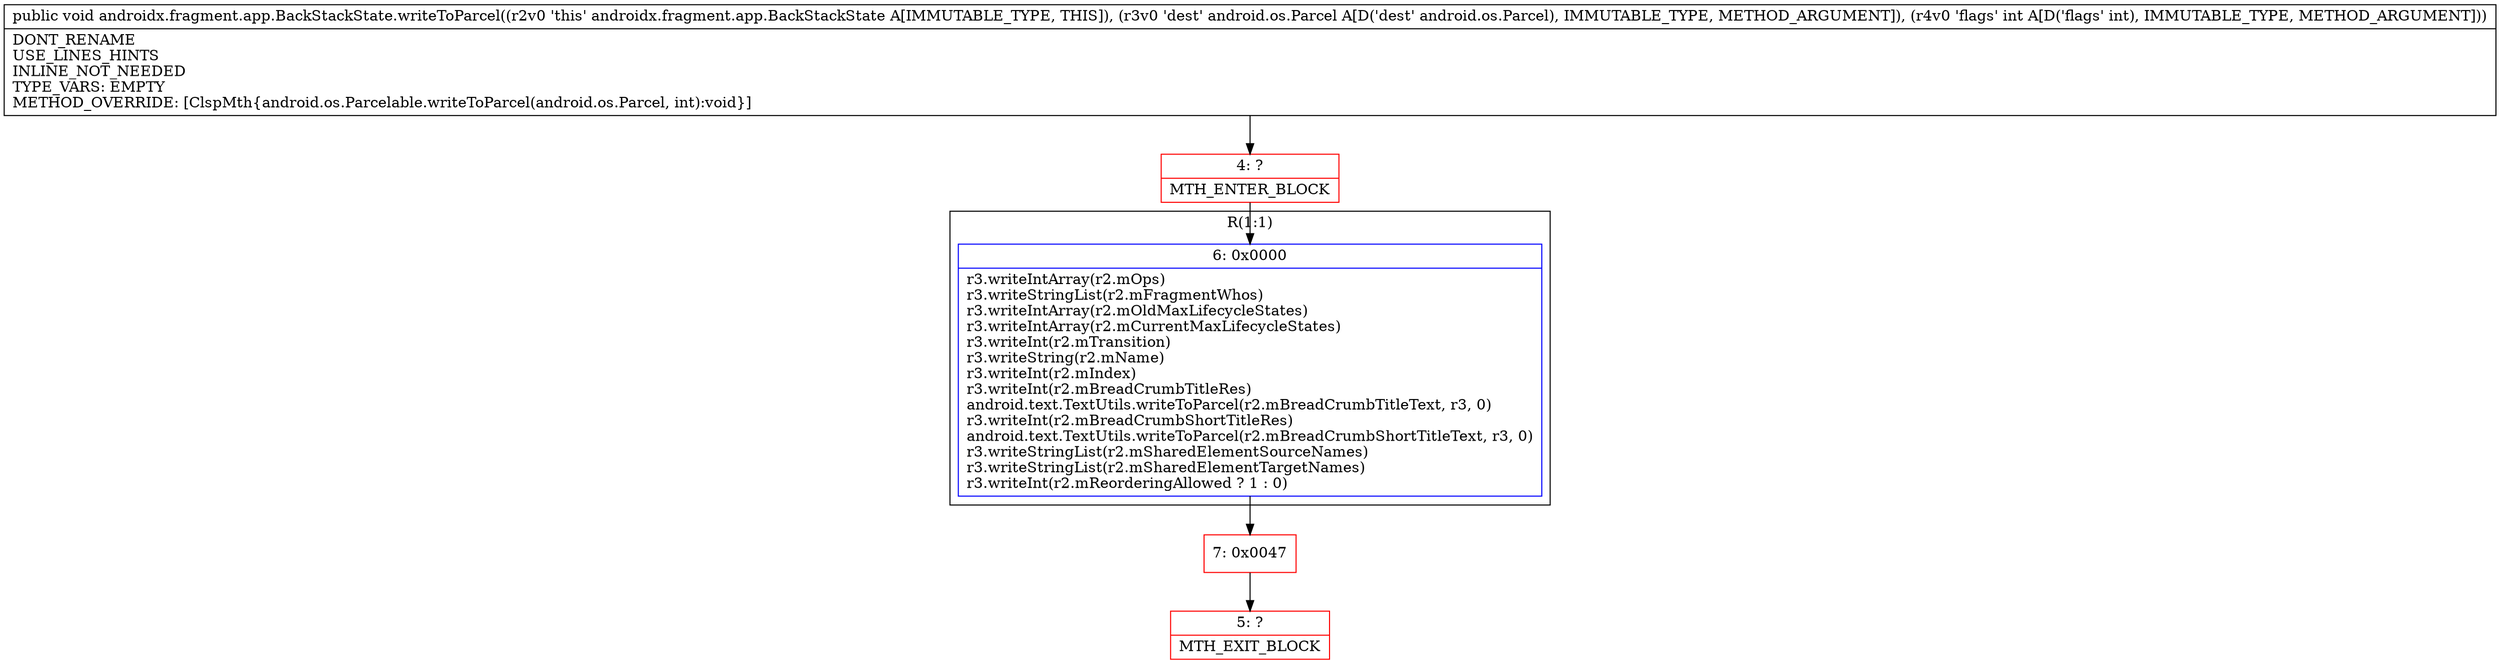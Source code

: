 digraph "CFG forandroidx.fragment.app.BackStackState.writeToParcel(Landroid\/os\/Parcel;I)V" {
subgraph cluster_Region_68778026 {
label = "R(1:1)";
node [shape=record,color=blue];
Node_6 [shape=record,label="{6\:\ 0x0000|r3.writeIntArray(r2.mOps)\lr3.writeStringList(r2.mFragmentWhos)\lr3.writeIntArray(r2.mOldMaxLifecycleStates)\lr3.writeIntArray(r2.mCurrentMaxLifecycleStates)\lr3.writeInt(r2.mTransition)\lr3.writeString(r2.mName)\lr3.writeInt(r2.mIndex)\lr3.writeInt(r2.mBreadCrumbTitleRes)\landroid.text.TextUtils.writeToParcel(r2.mBreadCrumbTitleText, r3, 0)\lr3.writeInt(r2.mBreadCrumbShortTitleRes)\landroid.text.TextUtils.writeToParcel(r2.mBreadCrumbShortTitleText, r3, 0)\lr3.writeStringList(r2.mSharedElementSourceNames)\lr3.writeStringList(r2.mSharedElementTargetNames)\lr3.writeInt(r2.mReorderingAllowed ? 1 : 0)\l}"];
}
Node_4 [shape=record,color=red,label="{4\:\ ?|MTH_ENTER_BLOCK\l}"];
Node_7 [shape=record,color=red,label="{7\:\ 0x0047}"];
Node_5 [shape=record,color=red,label="{5\:\ ?|MTH_EXIT_BLOCK\l}"];
MethodNode[shape=record,label="{public void androidx.fragment.app.BackStackState.writeToParcel((r2v0 'this' androidx.fragment.app.BackStackState A[IMMUTABLE_TYPE, THIS]), (r3v0 'dest' android.os.Parcel A[D('dest' android.os.Parcel), IMMUTABLE_TYPE, METHOD_ARGUMENT]), (r4v0 'flags' int A[D('flags' int), IMMUTABLE_TYPE, METHOD_ARGUMENT]))  | DONT_RENAME\lUSE_LINES_HINTS\lINLINE_NOT_NEEDED\lTYPE_VARS: EMPTY\lMETHOD_OVERRIDE: [ClspMth\{android.os.Parcelable.writeToParcel(android.os.Parcel, int):void\}]\l}"];
MethodNode -> Node_4;Node_6 -> Node_7;
Node_4 -> Node_6;
Node_7 -> Node_5;
}


